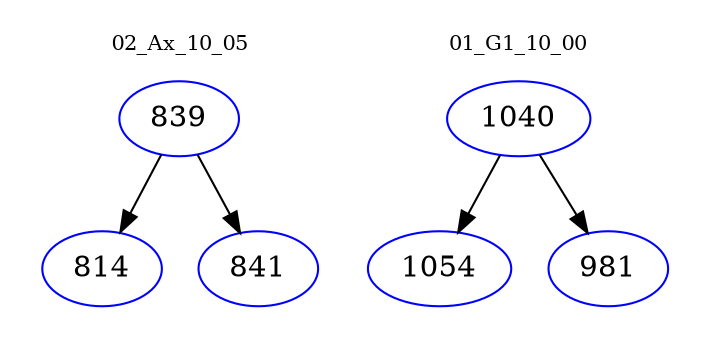 digraph{
subgraph cluster_0 {
color = white
label = "02_Ax_10_05";
fontsize=10;
T0_839 [label="839", color="blue"]
T0_839 -> T0_814 [color="black"]
T0_814 [label="814", color="blue"]
T0_839 -> T0_841 [color="black"]
T0_841 [label="841", color="blue"]
}
subgraph cluster_1 {
color = white
label = "01_G1_10_00";
fontsize=10;
T1_1040 [label="1040", color="blue"]
T1_1040 -> T1_1054 [color="black"]
T1_1054 [label="1054", color="blue"]
T1_1040 -> T1_981 [color="black"]
T1_981 [label="981", color="blue"]
}
}
